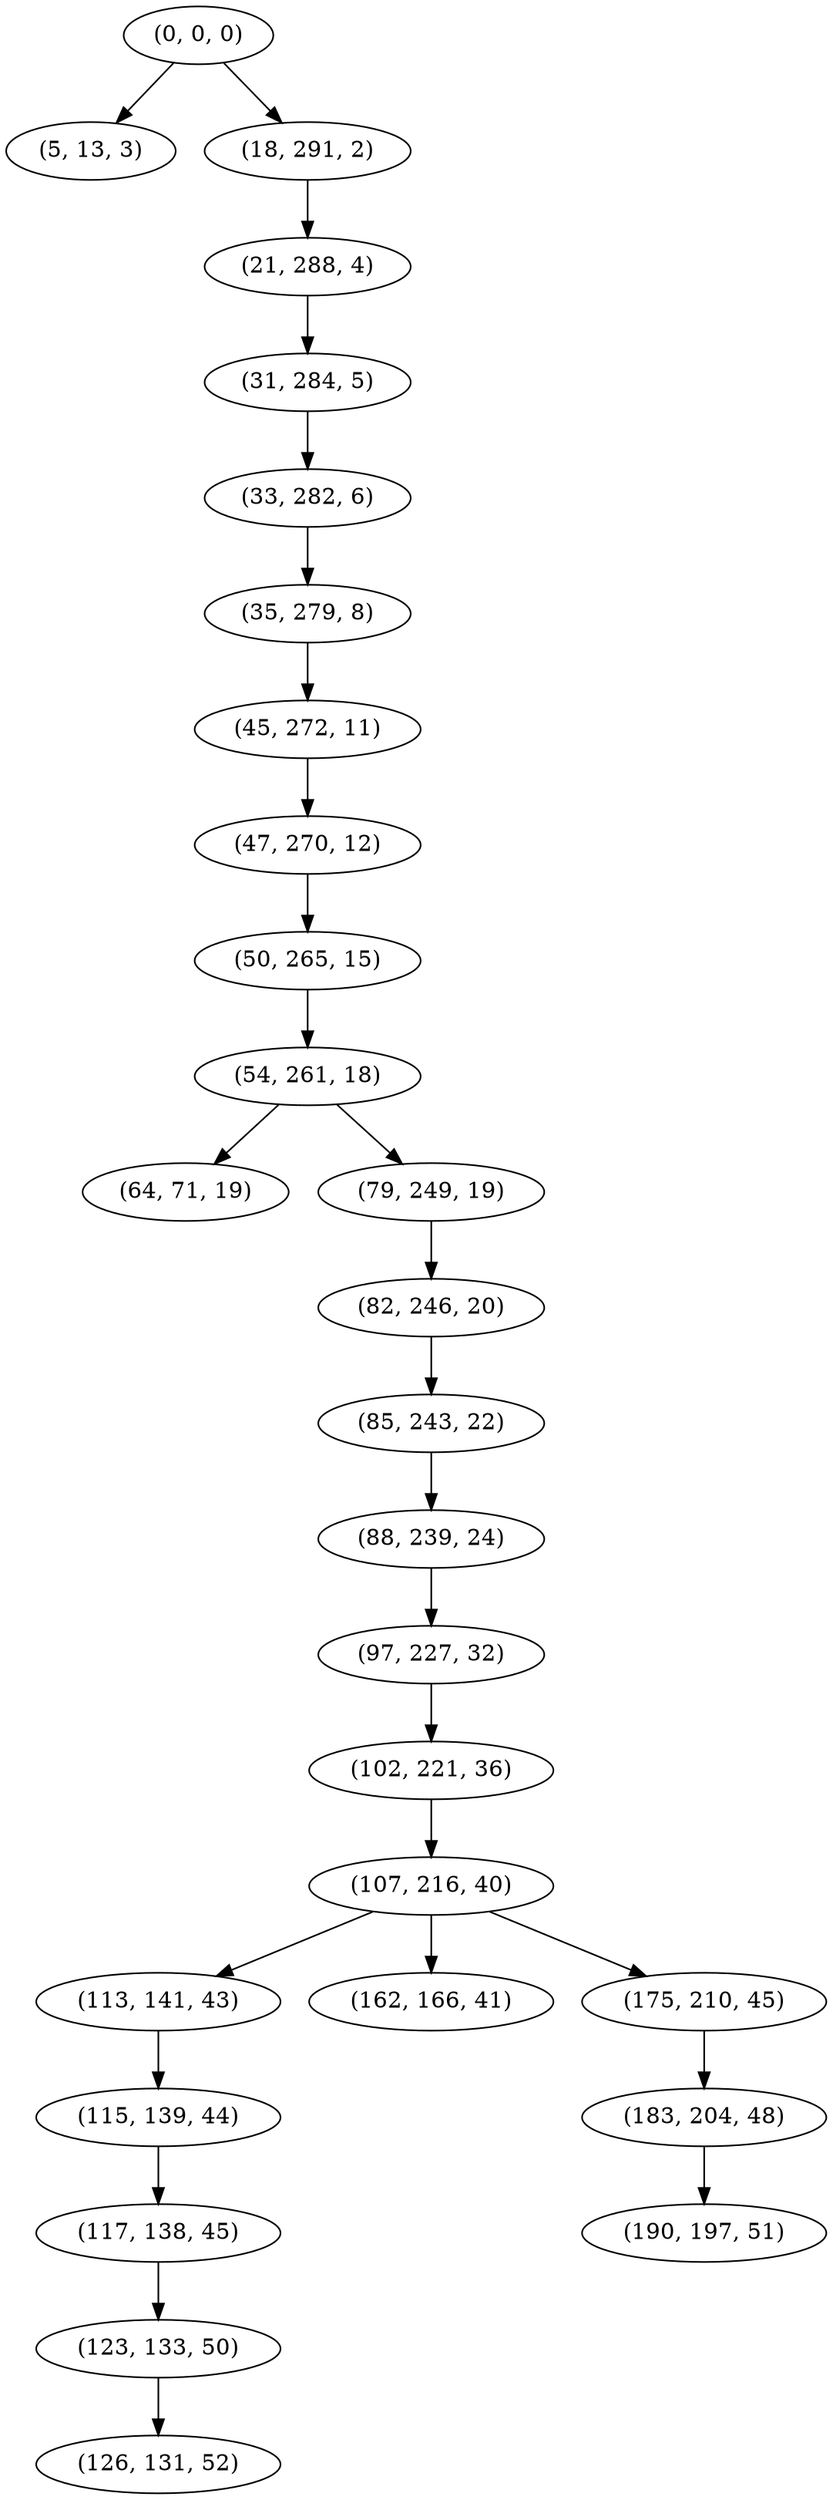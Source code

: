 digraph tree {
    "(0, 0, 0)";
    "(5, 13, 3)";
    "(18, 291, 2)";
    "(21, 288, 4)";
    "(31, 284, 5)";
    "(33, 282, 6)";
    "(35, 279, 8)";
    "(45, 272, 11)";
    "(47, 270, 12)";
    "(50, 265, 15)";
    "(54, 261, 18)";
    "(64, 71, 19)";
    "(79, 249, 19)";
    "(82, 246, 20)";
    "(85, 243, 22)";
    "(88, 239, 24)";
    "(97, 227, 32)";
    "(102, 221, 36)";
    "(107, 216, 40)";
    "(113, 141, 43)";
    "(115, 139, 44)";
    "(117, 138, 45)";
    "(123, 133, 50)";
    "(126, 131, 52)";
    "(162, 166, 41)";
    "(175, 210, 45)";
    "(183, 204, 48)";
    "(190, 197, 51)";
    "(0, 0, 0)" -> "(5, 13, 3)";
    "(0, 0, 0)" -> "(18, 291, 2)";
    "(18, 291, 2)" -> "(21, 288, 4)";
    "(21, 288, 4)" -> "(31, 284, 5)";
    "(31, 284, 5)" -> "(33, 282, 6)";
    "(33, 282, 6)" -> "(35, 279, 8)";
    "(35, 279, 8)" -> "(45, 272, 11)";
    "(45, 272, 11)" -> "(47, 270, 12)";
    "(47, 270, 12)" -> "(50, 265, 15)";
    "(50, 265, 15)" -> "(54, 261, 18)";
    "(54, 261, 18)" -> "(64, 71, 19)";
    "(54, 261, 18)" -> "(79, 249, 19)";
    "(79, 249, 19)" -> "(82, 246, 20)";
    "(82, 246, 20)" -> "(85, 243, 22)";
    "(85, 243, 22)" -> "(88, 239, 24)";
    "(88, 239, 24)" -> "(97, 227, 32)";
    "(97, 227, 32)" -> "(102, 221, 36)";
    "(102, 221, 36)" -> "(107, 216, 40)";
    "(107, 216, 40)" -> "(113, 141, 43)";
    "(107, 216, 40)" -> "(162, 166, 41)";
    "(107, 216, 40)" -> "(175, 210, 45)";
    "(113, 141, 43)" -> "(115, 139, 44)";
    "(115, 139, 44)" -> "(117, 138, 45)";
    "(117, 138, 45)" -> "(123, 133, 50)";
    "(123, 133, 50)" -> "(126, 131, 52)";
    "(175, 210, 45)" -> "(183, 204, 48)";
    "(183, 204, 48)" -> "(190, 197, 51)";
}
